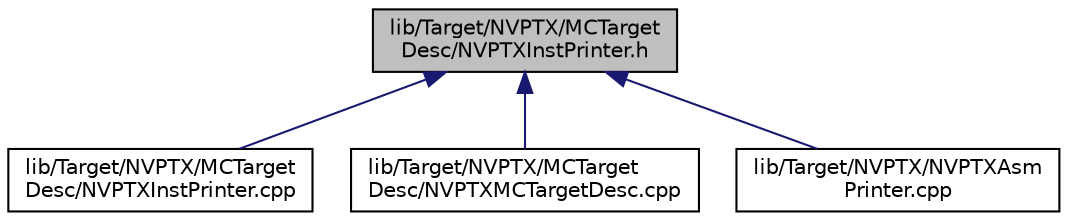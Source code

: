 digraph "lib/Target/NVPTX/MCTargetDesc/NVPTXInstPrinter.h"
{
 // LATEX_PDF_SIZE
  bgcolor="transparent";
  edge [fontname="Helvetica",fontsize="10",labelfontname="Helvetica",labelfontsize="10"];
  node [fontname="Helvetica",fontsize="10",shape=record];
  Node1 [label="lib/Target/NVPTX/MCTarget\lDesc/NVPTXInstPrinter.h",height=0.2,width=0.4,color="black", fillcolor="grey75", style="filled", fontcolor="black",tooltip=" "];
  Node1 -> Node2 [dir="back",color="midnightblue",fontsize="10",style="solid",fontname="Helvetica"];
  Node2 [label="lib/Target/NVPTX/MCTarget\lDesc/NVPTXInstPrinter.cpp",height=0.2,width=0.4,color="black",URL="$NVPTXInstPrinter_8cpp.html",tooltip=" "];
  Node1 -> Node3 [dir="back",color="midnightblue",fontsize="10",style="solid",fontname="Helvetica"];
  Node3 [label="lib/Target/NVPTX/MCTarget\lDesc/NVPTXMCTargetDesc.cpp",height=0.2,width=0.4,color="black",URL="$NVPTXMCTargetDesc_8cpp.html",tooltip=" "];
  Node1 -> Node4 [dir="back",color="midnightblue",fontsize="10",style="solid",fontname="Helvetica"];
  Node4 [label="lib/Target/NVPTX/NVPTXAsm\lPrinter.cpp",height=0.2,width=0.4,color="black",URL="$NVPTXAsmPrinter_8cpp.html",tooltip=" "];
}
